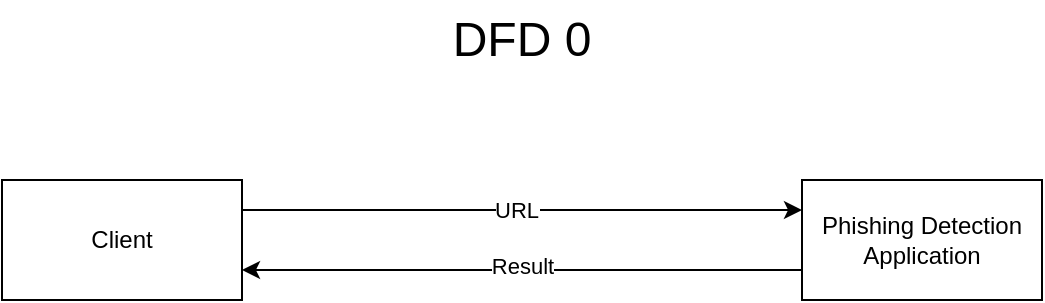 <mxfile version="23.1.5" type="device">
  <diagram name="Page-1" id="MujWcvJviElCOkZRgOQ5">
    <mxGraphModel dx="864" dy="516" grid="1" gridSize="10" guides="1" tooltips="1" connect="1" arrows="1" fold="1" page="1" pageScale="1" pageWidth="850" pageHeight="1100" math="0" shadow="0">
      <root>
        <mxCell id="0" />
        <mxCell id="1" parent="0" />
        <mxCell id="SwzGjWQGhm2y9_DuXLMp-1" value="Client" style="rounded=0;whiteSpace=wrap;html=1;" vertex="1" parent="1">
          <mxGeometry x="200" y="210" width="120" height="60" as="geometry" />
        </mxCell>
        <mxCell id="SwzGjWQGhm2y9_DuXLMp-3" value="Phishing Detection Application" style="rounded=0;whiteSpace=wrap;html=1;" vertex="1" parent="1">
          <mxGeometry x="600" y="210" width="120" height="60" as="geometry" />
        </mxCell>
        <mxCell id="SwzGjWQGhm2y9_DuXLMp-4" value="" style="endArrow=classic;html=1;rounded=0;exitX=1;exitY=0.25;exitDx=0;exitDy=0;entryX=0;entryY=0.25;entryDx=0;entryDy=0;" edge="1" parent="1" source="SwzGjWQGhm2y9_DuXLMp-1" target="SwzGjWQGhm2y9_DuXLMp-3">
          <mxGeometry width="50" height="50" relative="1" as="geometry">
            <mxPoint x="400" y="290" as="sourcePoint" />
            <mxPoint x="450" y="240" as="targetPoint" />
          </mxGeometry>
        </mxCell>
        <mxCell id="SwzGjWQGhm2y9_DuXLMp-6" value="URL" style="edgeLabel;html=1;align=center;verticalAlign=middle;resizable=0;points=[];" vertex="1" connectable="0" parent="SwzGjWQGhm2y9_DuXLMp-4">
          <mxGeometry x="-0.021" y="-2" relative="1" as="geometry">
            <mxPoint y="-2" as="offset" />
          </mxGeometry>
        </mxCell>
        <mxCell id="SwzGjWQGhm2y9_DuXLMp-5" value="" style="endArrow=classic;html=1;rounded=0;entryX=1;entryY=0.75;entryDx=0;entryDy=0;exitX=0;exitY=0.75;exitDx=0;exitDy=0;" edge="1" parent="1" source="SwzGjWQGhm2y9_DuXLMp-3" target="SwzGjWQGhm2y9_DuXLMp-1">
          <mxGeometry width="50" height="50" relative="1" as="geometry">
            <mxPoint x="400" y="290" as="sourcePoint" />
            <mxPoint x="450" y="240" as="targetPoint" />
          </mxGeometry>
        </mxCell>
        <mxCell id="SwzGjWQGhm2y9_DuXLMp-7" value="Result" style="edgeLabel;html=1;align=center;verticalAlign=middle;resizable=0;points=[];" vertex="1" connectable="0" parent="SwzGjWQGhm2y9_DuXLMp-5">
          <mxGeometry y="-2" relative="1" as="geometry">
            <mxPoint as="offset" />
          </mxGeometry>
        </mxCell>
        <mxCell id="SwzGjWQGhm2y9_DuXLMp-8" value="DFD 0" style="text;html=1;align=center;verticalAlign=middle;whiteSpace=wrap;rounded=0;fontSize=24;" vertex="1" parent="1">
          <mxGeometry x="400" y="120" width="120" height="40" as="geometry" />
        </mxCell>
      </root>
    </mxGraphModel>
  </diagram>
</mxfile>
